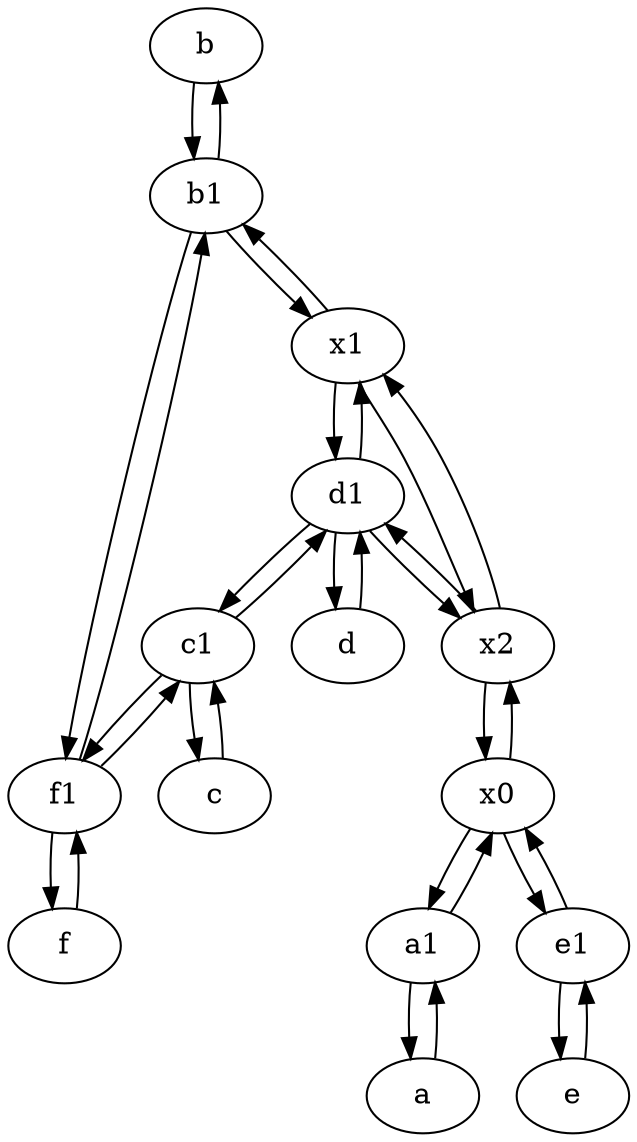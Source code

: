 digraph  {
	b [pos="50,20!"];
	a1 [pos="40,15!"];
	a [pos="40,10!"];
	c1 [pos="30,15!"];
	f1;
	c [pos="20,10!"];
	d [pos="20,30!"];
	e [pos="30,50!"];
	d1 [pos="25,30!"];
	x2;
	f [pos="15,45!"];
	x1;
	x0;
	e1 [pos="25,45!"];
	b1 [pos="45,20!"];
	d1 -> x2;
	x2 -> x1;
	c1 -> f1;
	x1 -> b1;
	x0 -> a1;
	a1 -> x0;
	e1 -> x0;
	f -> f1;
	x2 -> x0;
	a1 -> a;
	c1 -> c;
	b -> b1;
	f1 -> f;
	a -> a1;
	c -> c1;
	d1 -> d;
	c1 -> d1;
	d1 -> c1;
	e1 -> e;
	e -> e1;
	x0 -> x2;
	f1 -> b1;
	x2 -> d1;
	d1 -> x1;
	x1 -> d1;
	x1 -> x2;
	f1 -> c1;
	b1 -> x1;
	d -> d1;
	x0 -> e1;
	b1 -> b;
	b1 -> f1;

	}